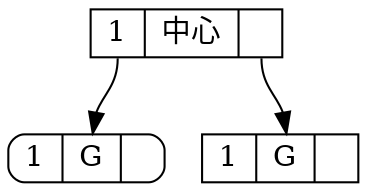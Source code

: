 digraph Tree {
    node [shape=record, height = .1];
    struct1 [label="<f0> 1|<f1> 中心|<f2> "];
    struct2 [label="<f0> 1|<f1> G|<f2> ",shape=Mrecord];
    struct3 [label="<f0> 1|<f1> G|<f2> "];
    struct1:f0 -> struct2:f1;
    struct1:f2 -> struct3:f1;
}